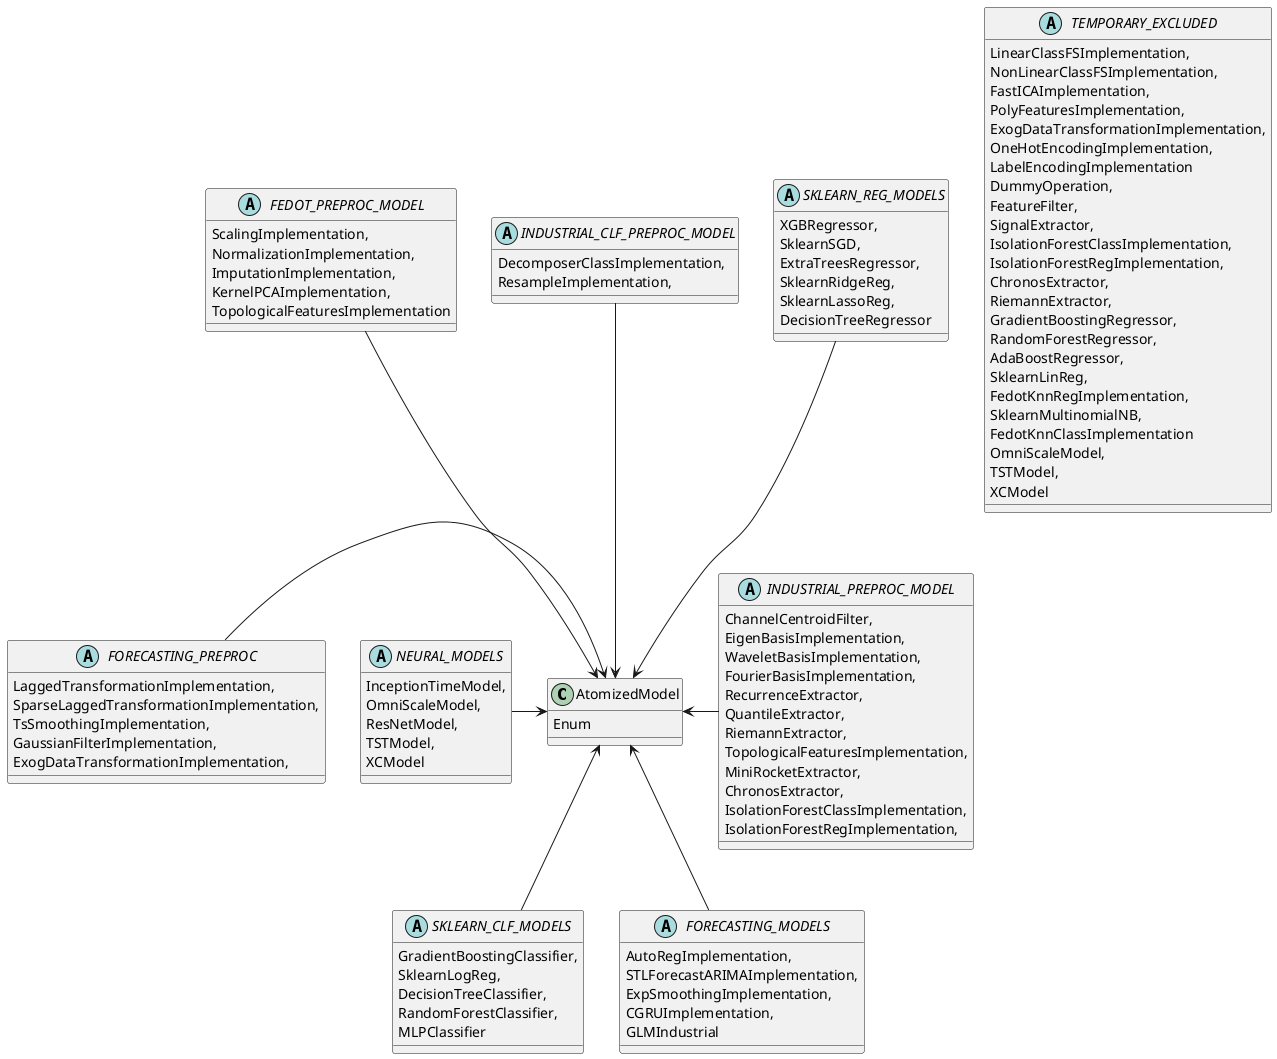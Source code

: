 @startuml
'https://plantuml.com/sequence-diagram

class AtomizedModel {
    Enum
}

abstract TEMPORARY_EXCLUDED
abstract FEDOT_PREPROC_MODEL
abstract INDUSTRIAL_CLF_PREPROC_MODEL
abstract NEURAL_MODELS
abstract FORECASTING_PREPROC
abstract INDUSTRIAL_PREPROC_MODEL
abstract SKLEARN_CLF_MODELS
abstract SKLEARN_REG_MODELS
abstract FORECASTING_MODELS


INDUSTRIAL_CLF_PREPROC_MODEL --> AtomizedModel
AtomizedModel <-- SKLEARN_CLF_MODELS
FEDOT_PREPROC_MODEL --> AtomizedModel
AtomizedModel <- INDUSTRIAL_PREPROC_MODEL
SKLEARN_REG_MODELS --> AtomizedModel
AtomizedModel <-- FORECASTING_MODELS
FORECASTING_PREPROC -> AtomizedModel
NEURAL_MODELS -> AtomizedModel

abstract TEMPORARY_EXCLUDED {
LinearClassFSImplementation,
NonLinearClassFSImplementation,
FastICAImplementation,
PolyFeaturesImplementation,
ExogDataTransformationImplementation,
OneHotEncodingImplementation,
LabelEncodingImplementation
DummyOperation,
FeatureFilter,
SignalExtractor,
IsolationForestClassImplementation,
IsolationForestRegImplementation,
ChronosExtractor,
RiemannExtractor,
GradientBoostingRegressor,
RandomForestRegressor,
AdaBoostRegressor,
SklearnLinReg,
FedotKnnRegImplementation,
SklearnMultinomialNB,
FedotKnnClassImplementation
OmniScaleModel,
TSTModel,
XCModel
}

abstract FEDOT_PREPROC_MODEL {
ScalingImplementation,
NormalizationImplementation,
ImputationImplementation,
KernelPCAImplementation,
TopologicalFeaturesImplementation
}

abstract INDUSTRIAL_CLF_PREPROC_MODEL {
DecomposerClassImplementation,
ResampleImplementation,
}

abstract NEURAL_MODELS {
InceptionTimeModel,
OmniScaleModel,
ResNetModel,
TSTModel,
XCModel
}

abstract FORECASTING_PREPROC {
LaggedTransformationImplementation,
SparseLaggedTransformationImplementation,
TsSmoothingImplementation,
GaussianFilterImplementation,
ExogDataTransformationImplementation,
}

abstract INDUSTRIAL_PREPROC_MODEL {
ChannelCentroidFilter,
EigenBasisImplementation,
WaveletBasisImplementation,
FourierBasisImplementation,
RecurrenceExtractor,
QuantileExtractor,
RiemannExtractor,
TopologicalFeaturesImplementation,
MiniRocketExtractor,
ChronosExtractor,
IsolationForestClassImplementation,
IsolationForestRegImplementation,
}

abstract SKLEARN_CLF_MODELS {
GradientBoostingClassifier,
SklearnLogReg,
DecisionTreeClassifier,
RandomForestClassifier,
MLPClassifier
}

abstract SKLEARN_REG_MODELS {
XGBRegressor,
SklearnSGD,
ExtraTreesRegressor,
SklearnRidgeReg,
SklearnLassoReg,
DecisionTreeRegressor
}

abstract FORECASTING_MODELS {
AutoRegImplementation,
STLForecastARIMAImplementation,
ExpSmoothingImplementation,
CGRUImplementation,
GLMIndustrial
}

@enduml
